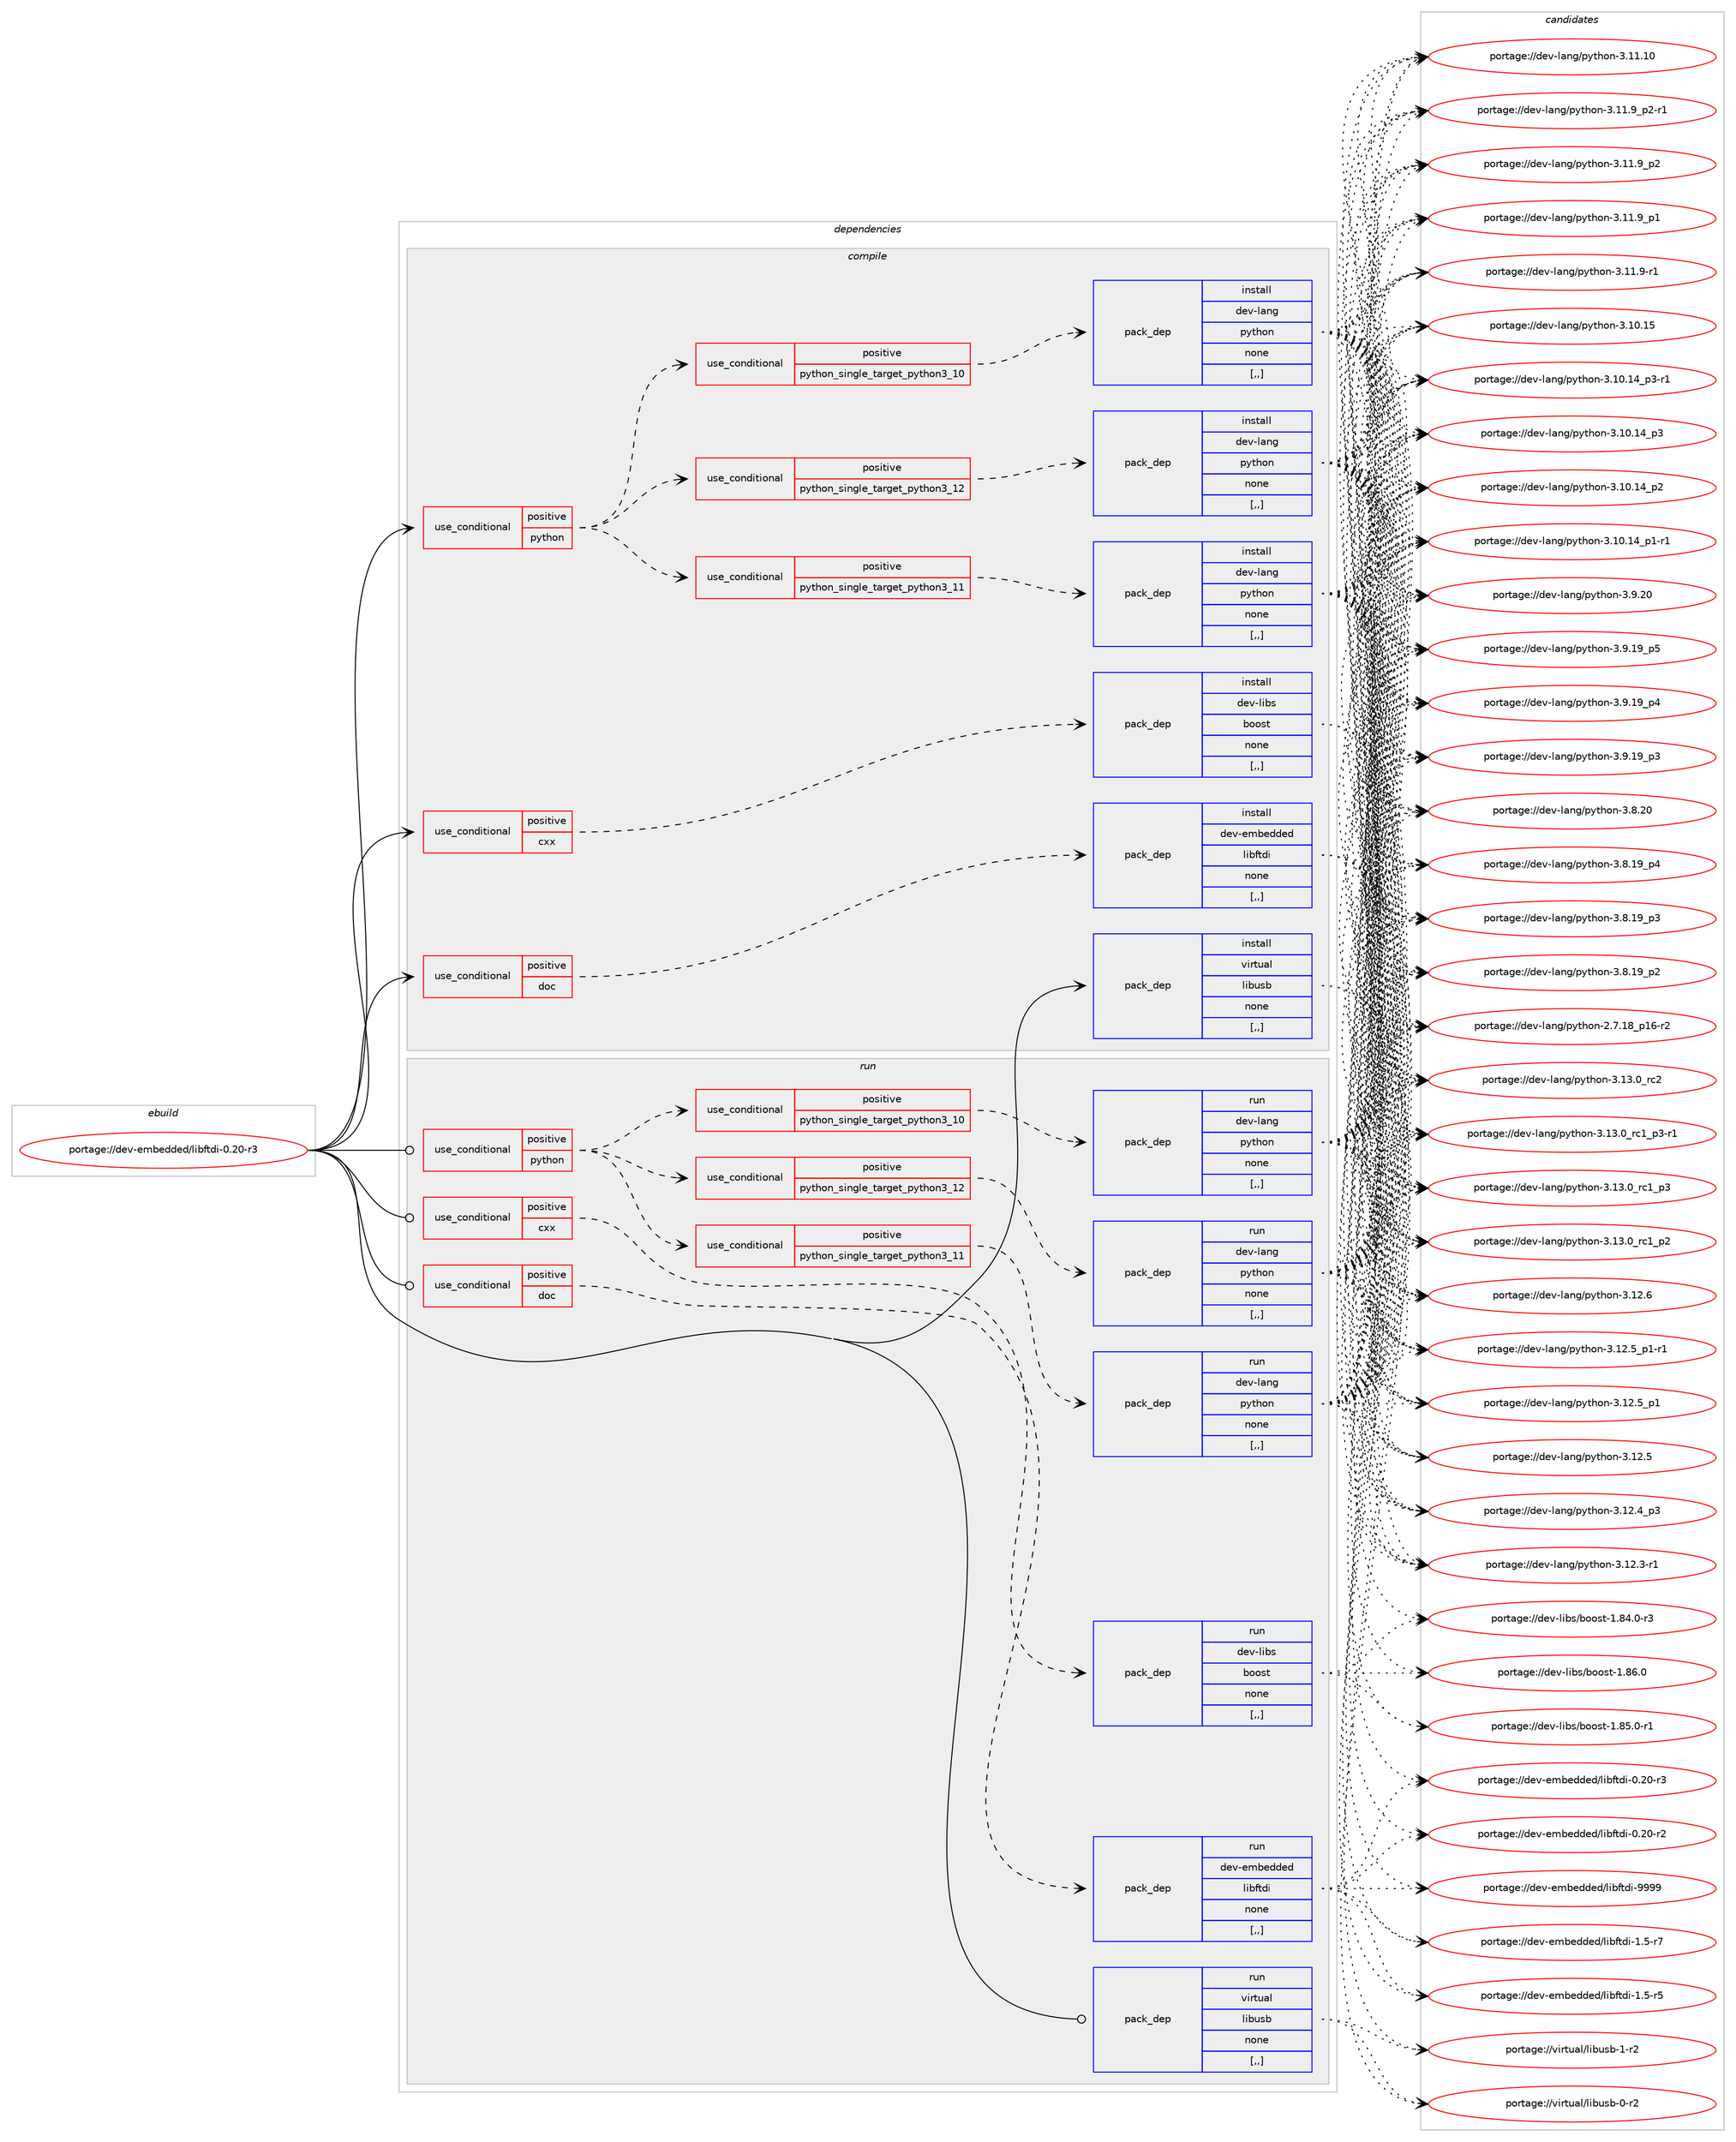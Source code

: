 digraph prolog {

# *************
# Graph options
# *************

newrank=true;
concentrate=true;
compound=true;
graph [rankdir=LR,fontname=Helvetica,fontsize=10,ranksep=1.5];#, ranksep=2.5, nodesep=0.2];
edge  [arrowhead=vee];
node  [fontname=Helvetica,fontsize=10];

# **********
# The ebuild
# **********

subgraph cluster_leftcol {
color=gray;
label=<<i>ebuild</i>>;
id [label="portage://dev-embedded/libftdi-0.20-r3", color=red, width=4, href="../dev-embedded/libftdi-0.20-r3.svg"];
}

# ****************
# The dependencies
# ****************

subgraph cluster_midcol {
color=gray;
label=<<i>dependencies</i>>;
subgraph cluster_compile {
fillcolor="#eeeeee";
style=filled;
label=<<i>compile</i>>;
subgraph cond149640 {
dependency567495 [label=<<TABLE BORDER="0" CELLBORDER="1" CELLSPACING="0" CELLPADDING="4"><TR><TD ROWSPAN="3" CELLPADDING="10">use_conditional</TD></TR><TR><TD>positive</TD></TR><TR><TD>cxx</TD></TR></TABLE>>, shape=none, color=red];
subgraph pack413306 {
dependency567496 [label=<<TABLE BORDER="0" CELLBORDER="1" CELLSPACING="0" CELLPADDING="4" WIDTH="220"><TR><TD ROWSPAN="6" CELLPADDING="30">pack_dep</TD></TR><TR><TD WIDTH="110">install</TD></TR><TR><TD>dev-libs</TD></TR><TR><TD>boost</TD></TR><TR><TD>none</TD></TR><TR><TD>[,,]</TD></TR></TABLE>>, shape=none, color=blue];
}
dependency567495:e -> dependency567496:w [weight=20,style="dashed",arrowhead="vee"];
}
id:e -> dependency567495:w [weight=20,style="solid",arrowhead="vee"];
subgraph cond149641 {
dependency567497 [label=<<TABLE BORDER="0" CELLBORDER="1" CELLSPACING="0" CELLPADDING="4"><TR><TD ROWSPAN="3" CELLPADDING="10">use_conditional</TD></TR><TR><TD>positive</TD></TR><TR><TD>doc</TD></TR></TABLE>>, shape=none, color=red];
subgraph pack413307 {
dependency567498 [label=<<TABLE BORDER="0" CELLBORDER="1" CELLSPACING="0" CELLPADDING="4" WIDTH="220"><TR><TD ROWSPAN="6" CELLPADDING="30">pack_dep</TD></TR><TR><TD WIDTH="110">install</TD></TR><TR><TD>dev-embedded</TD></TR><TR><TD>libftdi</TD></TR><TR><TD>none</TD></TR><TR><TD>[,,]</TD></TR></TABLE>>, shape=none, color=blue];
}
dependency567497:e -> dependency567498:w [weight=20,style="dashed",arrowhead="vee"];
}
id:e -> dependency567497:w [weight=20,style="solid",arrowhead="vee"];
subgraph cond149642 {
dependency567499 [label=<<TABLE BORDER="0" CELLBORDER="1" CELLSPACING="0" CELLPADDING="4"><TR><TD ROWSPAN="3" CELLPADDING="10">use_conditional</TD></TR><TR><TD>positive</TD></TR><TR><TD>python</TD></TR></TABLE>>, shape=none, color=red];
subgraph cond149643 {
dependency567500 [label=<<TABLE BORDER="0" CELLBORDER="1" CELLSPACING="0" CELLPADDING="4"><TR><TD ROWSPAN="3" CELLPADDING="10">use_conditional</TD></TR><TR><TD>positive</TD></TR><TR><TD>python_single_target_python3_10</TD></TR></TABLE>>, shape=none, color=red];
subgraph pack413308 {
dependency567501 [label=<<TABLE BORDER="0" CELLBORDER="1" CELLSPACING="0" CELLPADDING="4" WIDTH="220"><TR><TD ROWSPAN="6" CELLPADDING="30">pack_dep</TD></TR><TR><TD WIDTH="110">install</TD></TR><TR><TD>dev-lang</TD></TR><TR><TD>python</TD></TR><TR><TD>none</TD></TR><TR><TD>[,,]</TD></TR></TABLE>>, shape=none, color=blue];
}
dependency567500:e -> dependency567501:w [weight=20,style="dashed",arrowhead="vee"];
}
dependency567499:e -> dependency567500:w [weight=20,style="dashed",arrowhead="vee"];
subgraph cond149644 {
dependency567502 [label=<<TABLE BORDER="0" CELLBORDER="1" CELLSPACING="0" CELLPADDING="4"><TR><TD ROWSPAN="3" CELLPADDING="10">use_conditional</TD></TR><TR><TD>positive</TD></TR><TR><TD>python_single_target_python3_11</TD></TR></TABLE>>, shape=none, color=red];
subgraph pack413309 {
dependency567503 [label=<<TABLE BORDER="0" CELLBORDER="1" CELLSPACING="0" CELLPADDING="4" WIDTH="220"><TR><TD ROWSPAN="6" CELLPADDING="30">pack_dep</TD></TR><TR><TD WIDTH="110">install</TD></TR><TR><TD>dev-lang</TD></TR><TR><TD>python</TD></TR><TR><TD>none</TD></TR><TR><TD>[,,]</TD></TR></TABLE>>, shape=none, color=blue];
}
dependency567502:e -> dependency567503:w [weight=20,style="dashed",arrowhead="vee"];
}
dependency567499:e -> dependency567502:w [weight=20,style="dashed",arrowhead="vee"];
subgraph cond149645 {
dependency567504 [label=<<TABLE BORDER="0" CELLBORDER="1" CELLSPACING="0" CELLPADDING="4"><TR><TD ROWSPAN="3" CELLPADDING="10">use_conditional</TD></TR><TR><TD>positive</TD></TR><TR><TD>python_single_target_python3_12</TD></TR></TABLE>>, shape=none, color=red];
subgraph pack413310 {
dependency567505 [label=<<TABLE BORDER="0" CELLBORDER="1" CELLSPACING="0" CELLPADDING="4" WIDTH="220"><TR><TD ROWSPAN="6" CELLPADDING="30">pack_dep</TD></TR><TR><TD WIDTH="110">install</TD></TR><TR><TD>dev-lang</TD></TR><TR><TD>python</TD></TR><TR><TD>none</TD></TR><TR><TD>[,,]</TD></TR></TABLE>>, shape=none, color=blue];
}
dependency567504:e -> dependency567505:w [weight=20,style="dashed",arrowhead="vee"];
}
dependency567499:e -> dependency567504:w [weight=20,style="dashed",arrowhead="vee"];
}
id:e -> dependency567499:w [weight=20,style="solid",arrowhead="vee"];
subgraph pack413311 {
dependency567506 [label=<<TABLE BORDER="0" CELLBORDER="1" CELLSPACING="0" CELLPADDING="4" WIDTH="220"><TR><TD ROWSPAN="6" CELLPADDING="30">pack_dep</TD></TR><TR><TD WIDTH="110">install</TD></TR><TR><TD>virtual</TD></TR><TR><TD>libusb</TD></TR><TR><TD>none</TD></TR><TR><TD>[,,]</TD></TR></TABLE>>, shape=none, color=blue];
}
id:e -> dependency567506:w [weight=20,style="solid",arrowhead="vee"];
}
subgraph cluster_compileandrun {
fillcolor="#eeeeee";
style=filled;
label=<<i>compile and run</i>>;
}
subgraph cluster_run {
fillcolor="#eeeeee";
style=filled;
label=<<i>run</i>>;
subgraph cond149646 {
dependency567507 [label=<<TABLE BORDER="0" CELLBORDER="1" CELLSPACING="0" CELLPADDING="4"><TR><TD ROWSPAN="3" CELLPADDING="10">use_conditional</TD></TR><TR><TD>positive</TD></TR><TR><TD>cxx</TD></TR></TABLE>>, shape=none, color=red];
subgraph pack413312 {
dependency567508 [label=<<TABLE BORDER="0" CELLBORDER="1" CELLSPACING="0" CELLPADDING="4" WIDTH="220"><TR><TD ROWSPAN="6" CELLPADDING="30">pack_dep</TD></TR><TR><TD WIDTH="110">run</TD></TR><TR><TD>dev-libs</TD></TR><TR><TD>boost</TD></TR><TR><TD>none</TD></TR><TR><TD>[,,]</TD></TR></TABLE>>, shape=none, color=blue];
}
dependency567507:e -> dependency567508:w [weight=20,style="dashed",arrowhead="vee"];
}
id:e -> dependency567507:w [weight=20,style="solid",arrowhead="odot"];
subgraph cond149647 {
dependency567509 [label=<<TABLE BORDER="0" CELLBORDER="1" CELLSPACING="0" CELLPADDING="4"><TR><TD ROWSPAN="3" CELLPADDING="10">use_conditional</TD></TR><TR><TD>positive</TD></TR><TR><TD>doc</TD></TR></TABLE>>, shape=none, color=red];
subgraph pack413313 {
dependency567510 [label=<<TABLE BORDER="0" CELLBORDER="1" CELLSPACING="0" CELLPADDING="4" WIDTH="220"><TR><TD ROWSPAN="6" CELLPADDING="30">pack_dep</TD></TR><TR><TD WIDTH="110">run</TD></TR><TR><TD>dev-embedded</TD></TR><TR><TD>libftdi</TD></TR><TR><TD>none</TD></TR><TR><TD>[,,]</TD></TR></TABLE>>, shape=none, color=blue];
}
dependency567509:e -> dependency567510:w [weight=20,style="dashed",arrowhead="vee"];
}
id:e -> dependency567509:w [weight=20,style="solid",arrowhead="odot"];
subgraph cond149648 {
dependency567511 [label=<<TABLE BORDER="0" CELLBORDER="1" CELLSPACING="0" CELLPADDING="4"><TR><TD ROWSPAN="3" CELLPADDING="10">use_conditional</TD></TR><TR><TD>positive</TD></TR><TR><TD>python</TD></TR></TABLE>>, shape=none, color=red];
subgraph cond149649 {
dependency567512 [label=<<TABLE BORDER="0" CELLBORDER="1" CELLSPACING="0" CELLPADDING="4"><TR><TD ROWSPAN="3" CELLPADDING="10">use_conditional</TD></TR><TR><TD>positive</TD></TR><TR><TD>python_single_target_python3_10</TD></TR></TABLE>>, shape=none, color=red];
subgraph pack413314 {
dependency567513 [label=<<TABLE BORDER="0" CELLBORDER="1" CELLSPACING="0" CELLPADDING="4" WIDTH="220"><TR><TD ROWSPAN="6" CELLPADDING="30">pack_dep</TD></TR><TR><TD WIDTH="110">run</TD></TR><TR><TD>dev-lang</TD></TR><TR><TD>python</TD></TR><TR><TD>none</TD></TR><TR><TD>[,,]</TD></TR></TABLE>>, shape=none, color=blue];
}
dependency567512:e -> dependency567513:w [weight=20,style="dashed",arrowhead="vee"];
}
dependency567511:e -> dependency567512:w [weight=20,style="dashed",arrowhead="vee"];
subgraph cond149650 {
dependency567514 [label=<<TABLE BORDER="0" CELLBORDER="1" CELLSPACING="0" CELLPADDING="4"><TR><TD ROWSPAN="3" CELLPADDING="10">use_conditional</TD></TR><TR><TD>positive</TD></TR><TR><TD>python_single_target_python3_11</TD></TR></TABLE>>, shape=none, color=red];
subgraph pack413315 {
dependency567515 [label=<<TABLE BORDER="0" CELLBORDER="1" CELLSPACING="0" CELLPADDING="4" WIDTH="220"><TR><TD ROWSPAN="6" CELLPADDING="30">pack_dep</TD></TR><TR><TD WIDTH="110">run</TD></TR><TR><TD>dev-lang</TD></TR><TR><TD>python</TD></TR><TR><TD>none</TD></TR><TR><TD>[,,]</TD></TR></TABLE>>, shape=none, color=blue];
}
dependency567514:e -> dependency567515:w [weight=20,style="dashed",arrowhead="vee"];
}
dependency567511:e -> dependency567514:w [weight=20,style="dashed",arrowhead="vee"];
subgraph cond149651 {
dependency567516 [label=<<TABLE BORDER="0" CELLBORDER="1" CELLSPACING="0" CELLPADDING="4"><TR><TD ROWSPAN="3" CELLPADDING="10">use_conditional</TD></TR><TR><TD>positive</TD></TR><TR><TD>python_single_target_python3_12</TD></TR></TABLE>>, shape=none, color=red];
subgraph pack413316 {
dependency567517 [label=<<TABLE BORDER="0" CELLBORDER="1" CELLSPACING="0" CELLPADDING="4" WIDTH="220"><TR><TD ROWSPAN="6" CELLPADDING="30">pack_dep</TD></TR><TR><TD WIDTH="110">run</TD></TR><TR><TD>dev-lang</TD></TR><TR><TD>python</TD></TR><TR><TD>none</TD></TR><TR><TD>[,,]</TD></TR></TABLE>>, shape=none, color=blue];
}
dependency567516:e -> dependency567517:w [weight=20,style="dashed",arrowhead="vee"];
}
dependency567511:e -> dependency567516:w [weight=20,style="dashed",arrowhead="vee"];
}
id:e -> dependency567511:w [weight=20,style="solid",arrowhead="odot"];
subgraph pack413317 {
dependency567518 [label=<<TABLE BORDER="0" CELLBORDER="1" CELLSPACING="0" CELLPADDING="4" WIDTH="220"><TR><TD ROWSPAN="6" CELLPADDING="30">pack_dep</TD></TR><TR><TD WIDTH="110">run</TD></TR><TR><TD>virtual</TD></TR><TR><TD>libusb</TD></TR><TR><TD>none</TD></TR><TR><TD>[,,]</TD></TR></TABLE>>, shape=none, color=blue];
}
id:e -> dependency567518:w [weight=20,style="solid",arrowhead="odot"];
}
}

# **************
# The candidates
# **************

subgraph cluster_choices {
rank=same;
color=gray;
label=<<i>candidates</i>>;

subgraph choice413306 {
color=black;
nodesep=1;
choice1001011184510810598115479811111111511645494656544648 [label="portage://dev-libs/boost-1.86.0", color=red, width=4,href="../dev-libs/boost-1.86.0.svg"];
choice10010111845108105981154798111111115116454946565346484511449 [label="portage://dev-libs/boost-1.85.0-r1", color=red, width=4,href="../dev-libs/boost-1.85.0-r1.svg"];
choice10010111845108105981154798111111115116454946565246484511451 [label="portage://dev-libs/boost-1.84.0-r3", color=red, width=4,href="../dev-libs/boost-1.84.0-r3.svg"];
dependency567496:e -> choice1001011184510810598115479811111111511645494656544648:w [style=dotted,weight="100"];
dependency567496:e -> choice10010111845108105981154798111111115116454946565346484511449:w [style=dotted,weight="100"];
dependency567496:e -> choice10010111845108105981154798111111115116454946565246484511451:w [style=dotted,weight="100"];
}
subgraph choice413307 {
color=black;
nodesep=1;
choice100101118451011099810110010010110047108105981021161001054557575757 [label="portage://dev-embedded/libftdi-9999", color=red, width=4,href="../dev-embedded/libftdi-9999.svg"];
choice10010111845101109981011001001011004710810598102116100105454946534511455 [label="portage://dev-embedded/libftdi-1.5-r7", color=red, width=4,href="../dev-embedded/libftdi-1.5-r7.svg"];
choice10010111845101109981011001001011004710810598102116100105454946534511453 [label="portage://dev-embedded/libftdi-1.5-r5", color=red, width=4,href="../dev-embedded/libftdi-1.5-r5.svg"];
choice1001011184510110998101100100101100471081059810211610010545484650484511451 [label="portage://dev-embedded/libftdi-0.20-r3", color=red, width=4,href="../dev-embedded/libftdi-0.20-r3.svg"];
choice1001011184510110998101100100101100471081059810211610010545484650484511450 [label="portage://dev-embedded/libftdi-0.20-r2", color=red, width=4,href="../dev-embedded/libftdi-0.20-r2.svg"];
dependency567498:e -> choice100101118451011099810110010010110047108105981021161001054557575757:w [style=dotted,weight="100"];
dependency567498:e -> choice10010111845101109981011001001011004710810598102116100105454946534511455:w [style=dotted,weight="100"];
dependency567498:e -> choice10010111845101109981011001001011004710810598102116100105454946534511453:w [style=dotted,weight="100"];
dependency567498:e -> choice1001011184510110998101100100101100471081059810211610010545484650484511451:w [style=dotted,weight="100"];
dependency567498:e -> choice1001011184510110998101100100101100471081059810211610010545484650484511450:w [style=dotted,weight="100"];
}
subgraph choice413308 {
color=black;
nodesep=1;
choice10010111845108971101034711212111610411111045514649514648951149950 [label="portage://dev-lang/python-3.13.0_rc2", color=red, width=4,href="../dev-lang/python-3.13.0_rc2.svg"];
choice1001011184510897110103471121211161041111104551464951464895114994995112514511449 [label="portage://dev-lang/python-3.13.0_rc1_p3-r1", color=red, width=4,href="../dev-lang/python-3.13.0_rc1_p3-r1.svg"];
choice100101118451089711010347112121116104111110455146495146489511499499511251 [label="portage://dev-lang/python-3.13.0_rc1_p3", color=red, width=4,href="../dev-lang/python-3.13.0_rc1_p3.svg"];
choice100101118451089711010347112121116104111110455146495146489511499499511250 [label="portage://dev-lang/python-3.13.0_rc1_p2", color=red, width=4,href="../dev-lang/python-3.13.0_rc1_p2.svg"];
choice10010111845108971101034711212111610411111045514649504654 [label="portage://dev-lang/python-3.12.6", color=red, width=4,href="../dev-lang/python-3.12.6.svg"];
choice1001011184510897110103471121211161041111104551464950465395112494511449 [label="portage://dev-lang/python-3.12.5_p1-r1", color=red, width=4,href="../dev-lang/python-3.12.5_p1-r1.svg"];
choice100101118451089711010347112121116104111110455146495046539511249 [label="portage://dev-lang/python-3.12.5_p1", color=red, width=4,href="../dev-lang/python-3.12.5_p1.svg"];
choice10010111845108971101034711212111610411111045514649504653 [label="portage://dev-lang/python-3.12.5", color=red, width=4,href="../dev-lang/python-3.12.5.svg"];
choice100101118451089711010347112121116104111110455146495046529511251 [label="portage://dev-lang/python-3.12.4_p3", color=red, width=4,href="../dev-lang/python-3.12.4_p3.svg"];
choice100101118451089711010347112121116104111110455146495046514511449 [label="portage://dev-lang/python-3.12.3-r1", color=red, width=4,href="../dev-lang/python-3.12.3-r1.svg"];
choice1001011184510897110103471121211161041111104551464949464948 [label="portage://dev-lang/python-3.11.10", color=red, width=4,href="../dev-lang/python-3.11.10.svg"];
choice1001011184510897110103471121211161041111104551464949465795112504511449 [label="portage://dev-lang/python-3.11.9_p2-r1", color=red, width=4,href="../dev-lang/python-3.11.9_p2-r1.svg"];
choice100101118451089711010347112121116104111110455146494946579511250 [label="portage://dev-lang/python-3.11.9_p2", color=red, width=4,href="../dev-lang/python-3.11.9_p2.svg"];
choice100101118451089711010347112121116104111110455146494946579511249 [label="portage://dev-lang/python-3.11.9_p1", color=red, width=4,href="../dev-lang/python-3.11.9_p1.svg"];
choice100101118451089711010347112121116104111110455146494946574511449 [label="portage://dev-lang/python-3.11.9-r1", color=red, width=4,href="../dev-lang/python-3.11.9-r1.svg"];
choice1001011184510897110103471121211161041111104551464948464953 [label="portage://dev-lang/python-3.10.15", color=red, width=4,href="../dev-lang/python-3.10.15.svg"];
choice100101118451089711010347112121116104111110455146494846495295112514511449 [label="portage://dev-lang/python-3.10.14_p3-r1", color=red, width=4,href="../dev-lang/python-3.10.14_p3-r1.svg"];
choice10010111845108971101034711212111610411111045514649484649529511251 [label="portage://dev-lang/python-3.10.14_p3", color=red, width=4,href="../dev-lang/python-3.10.14_p3.svg"];
choice10010111845108971101034711212111610411111045514649484649529511250 [label="portage://dev-lang/python-3.10.14_p2", color=red, width=4,href="../dev-lang/python-3.10.14_p2.svg"];
choice100101118451089711010347112121116104111110455146494846495295112494511449 [label="portage://dev-lang/python-3.10.14_p1-r1", color=red, width=4,href="../dev-lang/python-3.10.14_p1-r1.svg"];
choice10010111845108971101034711212111610411111045514657465048 [label="portage://dev-lang/python-3.9.20", color=red, width=4,href="../dev-lang/python-3.9.20.svg"];
choice100101118451089711010347112121116104111110455146574649579511253 [label="portage://dev-lang/python-3.9.19_p5", color=red, width=4,href="../dev-lang/python-3.9.19_p5.svg"];
choice100101118451089711010347112121116104111110455146574649579511252 [label="portage://dev-lang/python-3.9.19_p4", color=red, width=4,href="../dev-lang/python-3.9.19_p4.svg"];
choice100101118451089711010347112121116104111110455146574649579511251 [label="portage://dev-lang/python-3.9.19_p3", color=red, width=4,href="../dev-lang/python-3.9.19_p3.svg"];
choice10010111845108971101034711212111610411111045514656465048 [label="portage://dev-lang/python-3.8.20", color=red, width=4,href="../dev-lang/python-3.8.20.svg"];
choice100101118451089711010347112121116104111110455146564649579511252 [label="portage://dev-lang/python-3.8.19_p4", color=red, width=4,href="../dev-lang/python-3.8.19_p4.svg"];
choice100101118451089711010347112121116104111110455146564649579511251 [label="portage://dev-lang/python-3.8.19_p3", color=red, width=4,href="../dev-lang/python-3.8.19_p3.svg"];
choice100101118451089711010347112121116104111110455146564649579511250 [label="portage://dev-lang/python-3.8.19_p2", color=red, width=4,href="../dev-lang/python-3.8.19_p2.svg"];
choice100101118451089711010347112121116104111110455046554649569511249544511450 [label="portage://dev-lang/python-2.7.18_p16-r2", color=red, width=4,href="../dev-lang/python-2.7.18_p16-r2.svg"];
dependency567501:e -> choice10010111845108971101034711212111610411111045514649514648951149950:w [style=dotted,weight="100"];
dependency567501:e -> choice1001011184510897110103471121211161041111104551464951464895114994995112514511449:w [style=dotted,weight="100"];
dependency567501:e -> choice100101118451089711010347112121116104111110455146495146489511499499511251:w [style=dotted,weight="100"];
dependency567501:e -> choice100101118451089711010347112121116104111110455146495146489511499499511250:w [style=dotted,weight="100"];
dependency567501:e -> choice10010111845108971101034711212111610411111045514649504654:w [style=dotted,weight="100"];
dependency567501:e -> choice1001011184510897110103471121211161041111104551464950465395112494511449:w [style=dotted,weight="100"];
dependency567501:e -> choice100101118451089711010347112121116104111110455146495046539511249:w [style=dotted,weight="100"];
dependency567501:e -> choice10010111845108971101034711212111610411111045514649504653:w [style=dotted,weight="100"];
dependency567501:e -> choice100101118451089711010347112121116104111110455146495046529511251:w [style=dotted,weight="100"];
dependency567501:e -> choice100101118451089711010347112121116104111110455146495046514511449:w [style=dotted,weight="100"];
dependency567501:e -> choice1001011184510897110103471121211161041111104551464949464948:w [style=dotted,weight="100"];
dependency567501:e -> choice1001011184510897110103471121211161041111104551464949465795112504511449:w [style=dotted,weight="100"];
dependency567501:e -> choice100101118451089711010347112121116104111110455146494946579511250:w [style=dotted,weight="100"];
dependency567501:e -> choice100101118451089711010347112121116104111110455146494946579511249:w [style=dotted,weight="100"];
dependency567501:e -> choice100101118451089711010347112121116104111110455146494946574511449:w [style=dotted,weight="100"];
dependency567501:e -> choice1001011184510897110103471121211161041111104551464948464953:w [style=dotted,weight="100"];
dependency567501:e -> choice100101118451089711010347112121116104111110455146494846495295112514511449:w [style=dotted,weight="100"];
dependency567501:e -> choice10010111845108971101034711212111610411111045514649484649529511251:w [style=dotted,weight="100"];
dependency567501:e -> choice10010111845108971101034711212111610411111045514649484649529511250:w [style=dotted,weight="100"];
dependency567501:e -> choice100101118451089711010347112121116104111110455146494846495295112494511449:w [style=dotted,weight="100"];
dependency567501:e -> choice10010111845108971101034711212111610411111045514657465048:w [style=dotted,weight="100"];
dependency567501:e -> choice100101118451089711010347112121116104111110455146574649579511253:w [style=dotted,weight="100"];
dependency567501:e -> choice100101118451089711010347112121116104111110455146574649579511252:w [style=dotted,weight="100"];
dependency567501:e -> choice100101118451089711010347112121116104111110455146574649579511251:w [style=dotted,weight="100"];
dependency567501:e -> choice10010111845108971101034711212111610411111045514656465048:w [style=dotted,weight="100"];
dependency567501:e -> choice100101118451089711010347112121116104111110455146564649579511252:w [style=dotted,weight="100"];
dependency567501:e -> choice100101118451089711010347112121116104111110455146564649579511251:w [style=dotted,weight="100"];
dependency567501:e -> choice100101118451089711010347112121116104111110455146564649579511250:w [style=dotted,weight="100"];
dependency567501:e -> choice100101118451089711010347112121116104111110455046554649569511249544511450:w [style=dotted,weight="100"];
}
subgraph choice413309 {
color=black;
nodesep=1;
choice10010111845108971101034711212111610411111045514649514648951149950 [label="portage://dev-lang/python-3.13.0_rc2", color=red, width=4,href="../dev-lang/python-3.13.0_rc2.svg"];
choice1001011184510897110103471121211161041111104551464951464895114994995112514511449 [label="portage://dev-lang/python-3.13.0_rc1_p3-r1", color=red, width=4,href="../dev-lang/python-3.13.0_rc1_p3-r1.svg"];
choice100101118451089711010347112121116104111110455146495146489511499499511251 [label="portage://dev-lang/python-3.13.0_rc1_p3", color=red, width=4,href="../dev-lang/python-3.13.0_rc1_p3.svg"];
choice100101118451089711010347112121116104111110455146495146489511499499511250 [label="portage://dev-lang/python-3.13.0_rc1_p2", color=red, width=4,href="../dev-lang/python-3.13.0_rc1_p2.svg"];
choice10010111845108971101034711212111610411111045514649504654 [label="portage://dev-lang/python-3.12.6", color=red, width=4,href="../dev-lang/python-3.12.6.svg"];
choice1001011184510897110103471121211161041111104551464950465395112494511449 [label="portage://dev-lang/python-3.12.5_p1-r1", color=red, width=4,href="../dev-lang/python-3.12.5_p1-r1.svg"];
choice100101118451089711010347112121116104111110455146495046539511249 [label="portage://dev-lang/python-3.12.5_p1", color=red, width=4,href="../dev-lang/python-3.12.5_p1.svg"];
choice10010111845108971101034711212111610411111045514649504653 [label="portage://dev-lang/python-3.12.5", color=red, width=4,href="../dev-lang/python-3.12.5.svg"];
choice100101118451089711010347112121116104111110455146495046529511251 [label="portage://dev-lang/python-3.12.4_p3", color=red, width=4,href="../dev-lang/python-3.12.4_p3.svg"];
choice100101118451089711010347112121116104111110455146495046514511449 [label="portage://dev-lang/python-3.12.3-r1", color=red, width=4,href="../dev-lang/python-3.12.3-r1.svg"];
choice1001011184510897110103471121211161041111104551464949464948 [label="portage://dev-lang/python-3.11.10", color=red, width=4,href="../dev-lang/python-3.11.10.svg"];
choice1001011184510897110103471121211161041111104551464949465795112504511449 [label="portage://dev-lang/python-3.11.9_p2-r1", color=red, width=4,href="../dev-lang/python-3.11.9_p2-r1.svg"];
choice100101118451089711010347112121116104111110455146494946579511250 [label="portage://dev-lang/python-3.11.9_p2", color=red, width=4,href="../dev-lang/python-3.11.9_p2.svg"];
choice100101118451089711010347112121116104111110455146494946579511249 [label="portage://dev-lang/python-3.11.9_p1", color=red, width=4,href="../dev-lang/python-3.11.9_p1.svg"];
choice100101118451089711010347112121116104111110455146494946574511449 [label="portage://dev-lang/python-3.11.9-r1", color=red, width=4,href="../dev-lang/python-3.11.9-r1.svg"];
choice1001011184510897110103471121211161041111104551464948464953 [label="portage://dev-lang/python-3.10.15", color=red, width=4,href="../dev-lang/python-3.10.15.svg"];
choice100101118451089711010347112121116104111110455146494846495295112514511449 [label="portage://dev-lang/python-3.10.14_p3-r1", color=red, width=4,href="../dev-lang/python-3.10.14_p3-r1.svg"];
choice10010111845108971101034711212111610411111045514649484649529511251 [label="portage://dev-lang/python-3.10.14_p3", color=red, width=4,href="../dev-lang/python-3.10.14_p3.svg"];
choice10010111845108971101034711212111610411111045514649484649529511250 [label="portage://dev-lang/python-3.10.14_p2", color=red, width=4,href="../dev-lang/python-3.10.14_p2.svg"];
choice100101118451089711010347112121116104111110455146494846495295112494511449 [label="portage://dev-lang/python-3.10.14_p1-r1", color=red, width=4,href="../dev-lang/python-3.10.14_p1-r1.svg"];
choice10010111845108971101034711212111610411111045514657465048 [label="portage://dev-lang/python-3.9.20", color=red, width=4,href="../dev-lang/python-3.9.20.svg"];
choice100101118451089711010347112121116104111110455146574649579511253 [label="portage://dev-lang/python-3.9.19_p5", color=red, width=4,href="../dev-lang/python-3.9.19_p5.svg"];
choice100101118451089711010347112121116104111110455146574649579511252 [label="portage://dev-lang/python-3.9.19_p4", color=red, width=4,href="../dev-lang/python-3.9.19_p4.svg"];
choice100101118451089711010347112121116104111110455146574649579511251 [label="portage://dev-lang/python-3.9.19_p3", color=red, width=4,href="../dev-lang/python-3.9.19_p3.svg"];
choice10010111845108971101034711212111610411111045514656465048 [label="portage://dev-lang/python-3.8.20", color=red, width=4,href="../dev-lang/python-3.8.20.svg"];
choice100101118451089711010347112121116104111110455146564649579511252 [label="portage://dev-lang/python-3.8.19_p4", color=red, width=4,href="../dev-lang/python-3.8.19_p4.svg"];
choice100101118451089711010347112121116104111110455146564649579511251 [label="portage://dev-lang/python-3.8.19_p3", color=red, width=4,href="../dev-lang/python-3.8.19_p3.svg"];
choice100101118451089711010347112121116104111110455146564649579511250 [label="portage://dev-lang/python-3.8.19_p2", color=red, width=4,href="../dev-lang/python-3.8.19_p2.svg"];
choice100101118451089711010347112121116104111110455046554649569511249544511450 [label="portage://dev-lang/python-2.7.18_p16-r2", color=red, width=4,href="../dev-lang/python-2.7.18_p16-r2.svg"];
dependency567503:e -> choice10010111845108971101034711212111610411111045514649514648951149950:w [style=dotted,weight="100"];
dependency567503:e -> choice1001011184510897110103471121211161041111104551464951464895114994995112514511449:w [style=dotted,weight="100"];
dependency567503:e -> choice100101118451089711010347112121116104111110455146495146489511499499511251:w [style=dotted,weight="100"];
dependency567503:e -> choice100101118451089711010347112121116104111110455146495146489511499499511250:w [style=dotted,weight="100"];
dependency567503:e -> choice10010111845108971101034711212111610411111045514649504654:w [style=dotted,weight="100"];
dependency567503:e -> choice1001011184510897110103471121211161041111104551464950465395112494511449:w [style=dotted,weight="100"];
dependency567503:e -> choice100101118451089711010347112121116104111110455146495046539511249:w [style=dotted,weight="100"];
dependency567503:e -> choice10010111845108971101034711212111610411111045514649504653:w [style=dotted,weight="100"];
dependency567503:e -> choice100101118451089711010347112121116104111110455146495046529511251:w [style=dotted,weight="100"];
dependency567503:e -> choice100101118451089711010347112121116104111110455146495046514511449:w [style=dotted,weight="100"];
dependency567503:e -> choice1001011184510897110103471121211161041111104551464949464948:w [style=dotted,weight="100"];
dependency567503:e -> choice1001011184510897110103471121211161041111104551464949465795112504511449:w [style=dotted,weight="100"];
dependency567503:e -> choice100101118451089711010347112121116104111110455146494946579511250:w [style=dotted,weight="100"];
dependency567503:e -> choice100101118451089711010347112121116104111110455146494946579511249:w [style=dotted,weight="100"];
dependency567503:e -> choice100101118451089711010347112121116104111110455146494946574511449:w [style=dotted,weight="100"];
dependency567503:e -> choice1001011184510897110103471121211161041111104551464948464953:w [style=dotted,weight="100"];
dependency567503:e -> choice100101118451089711010347112121116104111110455146494846495295112514511449:w [style=dotted,weight="100"];
dependency567503:e -> choice10010111845108971101034711212111610411111045514649484649529511251:w [style=dotted,weight="100"];
dependency567503:e -> choice10010111845108971101034711212111610411111045514649484649529511250:w [style=dotted,weight="100"];
dependency567503:e -> choice100101118451089711010347112121116104111110455146494846495295112494511449:w [style=dotted,weight="100"];
dependency567503:e -> choice10010111845108971101034711212111610411111045514657465048:w [style=dotted,weight="100"];
dependency567503:e -> choice100101118451089711010347112121116104111110455146574649579511253:w [style=dotted,weight="100"];
dependency567503:e -> choice100101118451089711010347112121116104111110455146574649579511252:w [style=dotted,weight="100"];
dependency567503:e -> choice100101118451089711010347112121116104111110455146574649579511251:w [style=dotted,weight="100"];
dependency567503:e -> choice10010111845108971101034711212111610411111045514656465048:w [style=dotted,weight="100"];
dependency567503:e -> choice100101118451089711010347112121116104111110455146564649579511252:w [style=dotted,weight="100"];
dependency567503:e -> choice100101118451089711010347112121116104111110455146564649579511251:w [style=dotted,weight="100"];
dependency567503:e -> choice100101118451089711010347112121116104111110455146564649579511250:w [style=dotted,weight="100"];
dependency567503:e -> choice100101118451089711010347112121116104111110455046554649569511249544511450:w [style=dotted,weight="100"];
}
subgraph choice413310 {
color=black;
nodesep=1;
choice10010111845108971101034711212111610411111045514649514648951149950 [label="portage://dev-lang/python-3.13.0_rc2", color=red, width=4,href="../dev-lang/python-3.13.0_rc2.svg"];
choice1001011184510897110103471121211161041111104551464951464895114994995112514511449 [label="portage://dev-lang/python-3.13.0_rc1_p3-r1", color=red, width=4,href="../dev-lang/python-3.13.0_rc1_p3-r1.svg"];
choice100101118451089711010347112121116104111110455146495146489511499499511251 [label="portage://dev-lang/python-3.13.0_rc1_p3", color=red, width=4,href="../dev-lang/python-3.13.0_rc1_p3.svg"];
choice100101118451089711010347112121116104111110455146495146489511499499511250 [label="portage://dev-lang/python-3.13.0_rc1_p2", color=red, width=4,href="../dev-lang/python-3.13.0_rc1_p2.svg"];
choice10010111845108971101034711212111610411111045514649504654 [label="portage://dev-lang/python-3.12.6", color=red, width=4,href="../dev-lang/python-3.12.6.svg"];
choice1001011184510897110103471121211161041111104551464950465395112494511449 [label="portage://dev-lang/python-3.12.5_p1-r1", color=red, width=4,href="../dev-lang/python-3.12.5_p1-r1.svg"];
choice100101118451089711010347112121116104111110455146495046539511249 [label="portage://dev-lang/python-3.12.5_p1", color=red, width=4,href="../dev-lang/python-3.12.5_p1.svg"];
choice10010111845108971101034711212111610411111045514649504653 [label="portage://dev-lang/python-3.12.5", color=red, width=4,href="../dev-lang/python-3.12.5.svg"];
choice100101118451089711010347112121116104111110455146495046529511251 [label="portage://dev-lang/python-3.12.4_p3", color=red, width=4,href="../dev-lang/python-3.12.4_p3.svg"];
choice100101118451089711010347112121116104111110455146495046514511449 [label="portage://dev-lang/python-3.12.3-r1", color=red, width=4,href="../dev-lang/python-3.12.3-r1.svg"];
choice1001011184510897110103471121211161041111104551464949464948 [label="portage://dev-lang/python-3.11.10", color=red, width=4,href="../dev-lang/python-3.11.10.svg"];
choice1001011184510897110103471121211161041111104551464949465795112504511449 [label="portage://dev-lang/python-3.11.9_p2-r1", color=red, width=4,href="../dev-lang/python-3.11.9_p2-r1.svg"];
choice100101118451089711010347112121116104111110455146494946579511250 [label="portage://dev-lang/python-3.11.9_p2", color=red, width=4,href="../dev-lang/python-3.11.9_p2.svg"];
choice100101118451089711010347112121116104111110455146494946579511249 [label="portage://dev-lang/python-3.11.9_p1", color=red, width=4,href="../dev-lang/python-3.11.9_p1.svg"];
choice100101118451089711010347112121116104111110455146494946574511449 [label="portage://dev-lang/python-3.11.9-r1", color=red, width=4,href="../dev-lang/python-3.11.9-r1.svg"];
choice1001011184510897110103471121211161041111104551464948464953 [label="portage://dev-lang/python-3.10.15", color=red, width=4,href="../dev-lang/python-3.10.15.svg"];
choice100101118451089711010347112121116104111110455146494846495295112514511449 [label="portage://dev-lang/python-3.10.14_p3-r1", color=red, width=4,href="../dev-lang/python-3.10.14_p3-r1.svg"];
choice10010111845108971101034711212111610411111045514649484649529511251 [label="portage://dev-lang/python-3.10.14_p3", color=red, width=4,href="../dev-lang/python-3.10.14_p3.svg"];
choice10010111845108971101034711212111610411111045514649484649529511250 [label="portage://dev-lang/python-3.10.14_p2", color=red, width=4,href="../dev-lang/python-3.10.14_p2.svg"];
choice100101118451089711010347112121116104111110455146494846495295112494511449 [label="portage://dev-lang/python-3.10.14_p1-r1", color=red, width=4,href="../dev-lang/python-3.10.14_p1-r1.svg"];
choice10010111845108971101034711212111610411111045514657465048 [label="portage://dev-lang/python-3.9.20", color=red, width=4,href="../dev-lang/python-3.9.20.svg"];
choice100101118451089711010347112121116104111110455146574649579511253 [label="portage://dev-lang/python-3.9.19_p5", color=red, width=4,href="../dev-lang/python-3.9.19_p5.svg"];
choice100101118451089711010347112121116104111110455146574649579511252 [label="portage://dev-lang/python-3.9.19_p4", color=red, width=4,href="../dev-lang/python-3.9.19_p4.svg"];
choice100101118451089711010347112121116104111110455146574649579511251 [label="portage://dev-lang/python-3.9.19_p3", color=red, width=4,href="../dev-lang/python-3.9.19_p3.svg"];
choice10010111845108971101034711212111610411111045514656465048 [label="portage://dev-lang/python-3.8.20", color=red, width=4,href="../dev-lang/python-3.8.20.svg"];
choice100101118451089711010347112121116104111110455146564649579511252 [label="portage://dev-lang/python-3.8.19_p4", color=red, width=4,href="../dev-lang/python-3.8.19_p4.svg"];
choice100101118451089711010347112121116104111110455146564649579511251 [label="portage://dev-lang/python-3.8.19_p3", color=red, width=4,href="../dev-lang/python-3.8.19_p3.svg"];
choice100101118451089711010347112121116104111110455146564649579511250 [label="portage://dev-lang/python-3.8.19_p2", color=red, width=4,href="../dev-lang/python-3.8.19_p2.svg"];
choice100101118451089711010347112121116104111110455046554649569511249544511450 [label="portage://dev-lang/python-2.7.18_p16-r2", color=red, width=4,href="../dev-lang/python-2.7.18_p16-r2.svg"];
dependency567505:e -> choice10010111845108971101034711212111610411111045514649514648951149950:w [style=dotted,weight="100"];
dependency567505:e -> choice1001011184510897110103471121211161041111104551464951464895114994995112514511449:w [style=dotted,weight="100"];
dependency567505:e -> choice100101118451089711010347112121116104111110455146495146489511499499511251:w [style=dotted,weight="100"];
dependency567505:e -> choice100101118451089711010347112121116104111110455146495146489511499499511250:w [style=dotted,weight="100"];
dependency567505:e -> choice10010111845108971101034711212111610411111045514649504654:w [style=dotted,weight="100"];
dependency567505:e -> choice1001011184510897110103471121211161041111104551464950465395112494511449:w [style=dotted,weight="100"];
dependency567505:e -> choice100101118451089711010347112121116104111110455146495046539511249:w [style=dotted,weight="100"];
dependency567505:e -> choice10010111845108971101034711212111610411111045514649504653:w [style=dotted,weight="100"];
dependency567505:e -> choice100101118451089711010347112121116104111110455146495046529511251:w [style=dotted,weight="100"];
dependency567505:e -> choice100101118451089711010347112121116104111110455146495046514511449:w [style=dotted,weight="100"];
dependency567505:e -> choice1001011184510897110103471121211161041111104551464949464948:w [style=dotted,weight="100"];
dependency567505:e -> choice1001011184510897110103471121211161041111104551464949465795112504511449:w [style=dotted,weight="100"];
dependency567505:e -> choice100101118451089711010347112121116104111110455146494946579511250:w [style=dotted,weight="100"];
dependency567505:e -> choice100101118451089711010347112121116104111110455146494946579511249:w [style=dotted,weight="100"];
dependency567505:e -> choice100101118451089711010347112121116104111110455146494946574511449:w [style=dotted,weight="100"];
dependency567505:e -> choice1001011184510897110103471121211161041111104551464948464953:w [style=dotted,weight="100"];
dependency567505:e -> choice100101118451089711010347112121116104111110455146494846495295112514511449:w [style=dotted,weight="100"];
dependency567505:e -> choice10010111845108971101034711212111610411111045514649484649529511251:w [style=dotted,weight="100"];
dependency567505:e -> choice10010111845108971101034711212111610411111045514649484649529511250:w [style=dotted,weight="100"];
dependency567505:e -> choice100101118451089711010347112121116104111110455146494846495295112494511449:w [style=dotted,weight="100"];
dependency567505:e -> choice10010111845108971101034711212111610411111045514657465048:w [style=dotted,weight="100"];
dependency567505:e -> choice100101118451089711010347112121116104111110455146574649579511253:w [style=dotted,weight="100"];
dependency567505:e -> choice100101118451089711010347112121116104111110455146574649579511252:w [style=dotted,weight="100"];
dependency567505:e -> choice100101118451089711010347112121116104111110455146574649579511251:w [style=dotted,weight="100"];
dependency567505:e -> choice10010111845108971101034711212111610411111045514656465048:w [style=dotted,weight="100"];
dependency567505:e -> choice100101118451089711010347112121116104111110455146564649579511252:w [style=dotted,weight="100"];
dependency567505:e -> choice100101118451089711010347112121116104111110455146564649579511251:w [style=dotted,weight="100"];
dependency567505:e -> choice100101118451089711010347112121116104111110455146564649579511250:w [style=dotted,weight="100"];
dependency567505:e -> choice100101118451089711010347112121116104111110455046554649569511249544511450:w [style=dotted,weight="100"];
}
subgraph choice413311 {
color=black;
nodesep=1;
choice1181051141161179710847108105981171159845494511450 [label="portage://virtual/libusb-1-r2", color=red, width=4,href="../virtual/libusb-1-r2.svg"];
choice1181051141161179710847108105981171159845484511450 [label="portage://virtual/libusb-0-r2", color=red, width=4,href="../virtual/libusb-0-r2.svg"];
dependency567506:e -> choice1181051141161179710847108105981171159845494511450:w [style=dotted,weight="100"];
dependency567506:e -> choice1181051141161179710847108105981171159845484511450:w [style=dotted,weight="100"];
}
subgraph choice413312 {
color=black;
nodesep=1;
choice1001011184510810598115479811111111511645494656544648 [label="portage://dev-libs/boost-1.86.0", color=red, width=4,href="../dev-libs/boost-1.86.0.svg"];
choice10010111845108105981154798111111115116454946565346484511449 [label="portage://dev-libs/boost-1.85.0-r1", color=red, width=4,href="../dev-libs/boost-1.85.0-r1.svg"];
choice10010111845108105981154798111111115116454946565246484511451 [label="portage://dev-libs/boost-1.84.0-r3", color=red, width=4,href="../dev-libs/boost-1.84.0-r3.svg"];
dependency567508:e -> choice1001011184510810598115479811111111511645494656544648:w [style=dotted,weight="100"];
dependency567508:e -> choice10010111845108105981154798111111115116454946565346484511449:w [style=dotted,weight="100"];
dependency567508:e -> choice10010111845108105981154798111111115116454946565246484511451:w [style=dotted,weight="100"];
}
subgraph choice413313 {
color=black;
nodesep=1;
choice100101118451011099810110010010110047108105981021161001054557575757 [label="portage://dev-embedded/libftdi-9999", color=red, width=4,href="../dev-embedded/libftdi-9999.svg"];
choice10010111845101109981011001001011004710810598102116100105454946534511455 [label="portage://dev-embedded/libftdi-1.5-r7", color=red, width=4,href="../dev-embedded/libftdi-1.5-r7.svg"];
choice10010111845101109981011001001011004710810598102116100105454946534511453 [label="portage://dev-embedded/libftdi-1.5-r5", color=red, width=4,href="../dev-embedded/libftdi-1.5-r5.svg"];
choice1001011184510110998101100100101100471081059810211610010545484650484511451 [label="portage://dev-embedded/libftdi-0.20-r3", color=red, width=4,href="../dev-embedded/libftdi-0.20-r3.svg"];
choice1001011184510110998101100100101100471081059810211610010545484650484511450 [label="portage://dev-embedded/libftdi-0.20-r2", color=red, width=4,href="../dev-embedded/libftdi-0.20-r2.svg"];
dependency567510:e -> choice100101118451011099810110010010110047108105981021161001054557575757:w [style=dotted,weight="100"];
dependency567510:e -> choice10010111845101109981011001001011004710810598102116100105454946534511455:w [style=dotted,weight="100"];
dependency567510:e -> choice10010111845101109981011001001011004710810598102116100105454946534511453:w [style=dotted,weight="100"];
dependency567510:e -> choice1001011184510110998101100100101100471081059810211610010545484650484511451:w [style=dotted,weight="100"];
dependency567510:e -> choice1001011184510110998101100100101100471081059810211610010545484650484511450:w [style=dotted,weight="100"];
}
subgraph choice413314 {
color=black;
nodesep=1;
choice10010111845108971101034711212111610411111045514649514648951149950 [label="portage://dev-lang/python-3.13.0_rc2", color=red, width=4,href="../dev-lang/python-3.13.0_rc2.svg"];
choice1001011184510897110103471121211161041111104551464951464895114994995112514511449 [label="portage://dev-lang/python-3.13.0_rc1_p3-r1", color=red, width=4,href="../dev-lang/python-3.13.0_rc1_p3-r1.svg"];
choice100101118451089711010347112121116104111110455146495146489511499499511251 [label="portage://dev-lang/python-3.13.0_rc1_p3", color=red, width=4,href="../dev-lang/python-3.13.0_rc1_p3.svg"];
choice100101118451089711010347112121116104111110455146495146489511499499511250 [label="portage://dev-lang/python-3.13.0_rc1_p2", color=red, width=4,href="../dev-lang/python-3.13.0_rc1_p2.svg"];
choice10010111845108971101034711212111610411111045514649504654 [label="portage://dev-lang/python-3.12.6", color=red, width=4,href="../dev-lang/python-3.12.6.svg"];
choice1001011184510897110103471121211161041111104551464950465395112494511449 [label="portage://dev-lang/python-3.12.5_p1-r1", color=red, width=4,href="../dev-lang/python-3.12.5_p1-r1.svg"];
choice100101118451089711010347112121116104111110455146495046539511249 [label="portage://dev-lang/python-3.12.5_p1", color=red, width=4,href="../dev-lang/python-3.12.5_p1.svg"];
choice10010111845108971101034711212111610411111045514649504653 [label="portage://dev-lang/python-3.12.5", color=red, width=4,href="../dev-lang/python-3.12.5.svg"];
choice100101118451089711010347112121116104111110455146495046529511251 [label="portage://dev-lang/python-3.12.4_p3", color=red, width=4,href="../dev-lang/python-3.12.4_p3.svg"];
choice100101118451089711010347112121116104111110455146495046514511449 [label="portage://dev-lang/python-3.12.3-r1", color=red, width=4,href="../dev-lang/python-3.12.3-r1.svg"];
choice1001011184510897110103471121211161041111104551464949464948 [label="portage://dev-lang/python-3.11.10", color=red, width=4,href="../dev-lang/python-3.11.10.svg"];
choice1001011184510897110103471121211161041111104551464949465795112504511449 [label="portage://dev-lang/python-3.11.9_p2-r1", color=red, width=4,href="../dev-lang/python-3.11.9_p2-r1.svg"];
choice100101118451089711010347112121116104111110455146494946579511250 [label="portage://dev-lang/python-3.11.9_p2", color=red, width=4,href="../dev-lang/python-3.11.9_p2.svg"];
choice100101118451089711010347112121116104111110455146494946579511249 [label="portage://dev-lang/python-3.11.9_p1", color=red, width=4,href="../dev-lang/python-3.11.9_p1.svg"];
choice100101118451089711010347112121116104111110455146494946574511449 [label="portage://dev-lang/python-3.11.9-r1", color=red, width=4,href="../dev-lang/python-3.11.9-r1.svg"];
choice1001011184510897110103471121211161041111104551464948464953 [label="portage://dev-lang/python-3.10.15", color=red, width=4,href="../dev-lang/python-3.10.15.svg"];
choice100101118451089711010347112121116104111110455146494846495295112514511449 [label="portage://dev-lang/python-3.10.14_p3-r1", color=red, width=4,href="../dev-lang/python-3.10.14_p3-r1.svg"];
choice10010111845108971101034711212111610411111045514649484649529511251 [label="portage://dev-lang/python-3.10.14_p3", color=red, width=4,href="../dev-lang/python-3.10.14_p3.svg"];
choice10010111845108971101034711212111610411111045514649484649529511250 [label="portage://dev-lang/python-3.10.14_p2", color=red, width=4,href="../dev-lang/python-3.10.14_p2.svg"];
choice100101118451089711010347112121116104111110455146494846495295112494511449 [label="portage://dev-lang/python-3.10.14_p1-r1", color=red, width=4,href="../dev-lang/python-3.10.14_p1-r1.svg"];
choice10010111845108971101034711212111610411111045514657465048 [label="portage://dev-lang/python-3.9.20", color=red, width=4,href="../dev-lang/python-3.9.20.svg"];
choice100101118451089711010347112121116104111110455146574649579511253 [label="portage://dev-lang/python-3.9.19_p5", color=red, width=4,href="../dev-lang/python-3.9.19_p5.svg"];
choice100101118451089711010347112121116104111110455146574649579511252 [label="portage://dev-lang/python-3.9.19_p4", color=red, width=4,href="../dev-lang/python-3.9.19_p4.svg"];
choice100101118451089711010347112121116104111110455146574649579511251 [label="portage://dev-lang/python-3.9.19_p3", color=red, width=4,href="../dev-lang/python-3.9.19_p3.svg"];
choice10010111845108971101034711212111610411111045514656465048 [label="portage://dev-lang/python-3.8.20", color=red, width=4,href="../dev-lang/python-3.8.20.svg"];
choice100101118451089711010347112121116104111110455146564649579511252 [label="portage://dev-lang/python-3.8.19_p4", color=red, width=4,href="../dev-lang/python-3.8.19_p4.svg"];
choice100101118451089711010347112121116104111110455146564649579511251 [label="portage://dev-lang/python-3.8.19_p3", color=red, width=4,href="../dev-lang/python-3.8.19_p3.svg"];
choice100101118451089711010347112121116104111110455146564649579511250 [label="portage://dev-lang/python-3.8.19_p2", color=red, width=4,href="../dev-lang/python-3.8.19_p2.svg"];
choice100101118451089711010347112121116104111110455046554649569511249544511450 [label="portage://dev-lang/python-2.7.18_p16-r2", color=red, width=4,href="../dev-lang/python-2.7.18_p16-r2.svg"];
dependency567513:e -> choice10010111845108971101034711212111610411111045514649514648951149950:w [style=dotted,weight="100"];
dependency567513:e -> choice1001011184510897110103471121211161041111104551464951464895114994995112514511449:w [style=dotted,weight="100"];
dependency567513:e -> choice100101118451089711010347112121116104111110455146495146489511499499511251:w [style=dotted,weight="100"];
dependency567513:e -> choice100101118451089711010347112121116104111110455146495146489511499499511250:w [style=dotted,weight="100"];
dependency567513:e -> choice10010111845108971101034711212111610411111045514649504654:w [style=dotted,weight="100"];
dependency567513:e -> choice1001011184510897110103471121211161041111104551464950465395112494511449:w [style=dotted,weight="100"];
dependency567513:e -> choice100101118451089711010347112121116104111110455146495046539511249:w [style=dotted,weight="100"];
dependency567513:e -> choice10010111845108971101034711212111610411111045514649504653:w [style=dotted,weight="100"];
dependency567513:e -> choice100101118451089711010347112121116104111110455146495046529511251:w [style=dotted,weight="100"];
dependency567513:e -> choice100101118451089711010347112121116104111110455146495046514511449:w [style=dotted,weight="100"];
dependency567513:e -> choice1001011184510897110103471121211161041111104551464949464948:w [style=dotted,weight="100"];
dependency567513:e -> choice1001011184510897110103471121211161041111104551464949465795112504511449:w [style=dotted,weight="100"];
dependency567513:e -> choice100101118451089711010347112121116104111110455146494946579511250:w [style=dotted,weight="100"];
dependency567513:e -> choice100101118451089711010347112121116104111110455146494946579511249:w [style=dotted,weight="100"];
dependency567513:e -> choice100101118451089711010347112121116104111110455146494946574511449:w [style=dotted,weight="100"];
dependency567513:e -> choice1001011184510897110103471121211161041111104551464948464953:w [style=dotted,weight="100"];
dependency567513:e -> choice100101118451089711010347112121116104111110455146494846495295112514511449:w [style=dotted,weight="100"];
dependency567513:e -> choice10010111845108971101034711212111610411111045514649484649529511251:w [style=dotted,weight="100"];
dependency567513:e -> choice10010111845108971101034711212111610411111045514649484649529511250:w [style=dotted,weight="100"];
dependency567513:e -> choice100101118451089711010347112121116104111110455146494846495295112494511449:w [style=dotted,weight="100"];
dependency567513:e -> choice10010111845108971101034711212111610411111045514657465048:w [style=dotted,weight="100"];
dependency567513:e -> choice100101118451089711010347112121116104111110455146574649579511253:w [style=dotted,weight="100"];
dependency567513:e -> choice100101118451089711010347112121116104111110455146574649579511252:w [style=dotted,weight="100"];
dependency567513:e -> choice100101118451089711010347112121116104111110455146574649579511251:w [style=dotted,weight="100"];
dependency567513:e -> choice10010111845108971101034711212111610411111045514656465048:w [style=dotted,weight="100"];
dependency567513:e -> choice100101118451089711010347112121116104111110455146564649579511252:w [style=dotted,weight="100"];
dependency567513:e -> choice100101118451089711010347112121116104111110455146564649579511251:w [style=dotted,weight="100"];
dependency567513:e -> choice100101118451089711010347112121116104111110455146564649579511250:w [style=dotted,weight="100"];
dependency567513:e -> choice100101118451089711010347112121116104111110455046554649569511249544511450:w [style=dotted,weight="100"];
}
subgraph choice413315 {
color=black;
nodesep=1;
choice10010111845108971101034711212111610411111045514649514648951149950 [label="portage://dev-lang/python-3.13.0_rc2", color=red, width=4,href="../dev-lang/python-3.13.0_rc2.svg"];
choice1001011184510897110103471121211161041111104551464951464895114994995112514511449 [label="portage://dev-lang/python-3.13.0_rc1_p3-r1", color=red, width=4,href="../dev-lang/python-3.13.0_rc1_p3-r1.svg"];
choice100101118451089711010347112121116104111110455146495146489511499499511251 [label="portage://dev-lang/python-3.13.0_rc1_p3", color=red, width=4,href="../dev-lang/python-3.13.0_rc1_p3.svg"];
choice100101118451089711010347112121116104111110455146495146489511499499511250 [label="portage://dev-lang/python-3.13.0_rc1_p2", color=red, width=4,href="../dev-lang/python-3.13.0_rc1_p2.svg"];
choice10010111845108971101034711212111610411111045514649504654 [label="portage://dev-lang/python-3.12.6", color=red, width=4,href="../dev-lang/python-3.12.6.svg"];
choice1001011184510897110103471121211161041111104551464950465395112494511449 [label="portage://dev-lang/python-3.12.5_p1-r1", color=red, width=4,href="../dev-lang/python-3.12.5_p1-r1.svg"];
choice100101118451089711010347112121116104111110455146495046539511249 [label="portage://dev-lang/python-3.12.5_p1", color=red, width=4,href="../dev-lang/python-3.12.5_p1.svg"];
choice10010111845108971101034711212111610411111045514649504653 [label="portage://dev-lang/python-3.12.5", color=red, width=4,href="../dev-lang/python-3.12.5.svg"];
choice100101118451089711010347112121116104111110455146495046529511251 [label="portage://dev-lang/python-3.12.4_p3", color=red, width=4,href="../dev-lang/python-3.12.4_p3.svg"];
choice100101118451089711010347112121116104111110455146495046514511449 [label="portage://dev-lang/python-3.12.3-r1", color=red, width=4,href="../dev-lang/python-3.12.3-r1.svg"];
choice1001011184510897110103471121211161041111104551464949464948 [label="portage://dev-lang/python-3.11.10", color=red, width=4,href="../dev-lang/python-3.11.10.svg"];
choice1001011184510897110103471121211161041111104551464949465795112504511449 [label="portage://dev-lang/python-3.11.9_p2-r1", color=red, width=4,href="../dev-lang/python-3.11.9_p2-r1.svg"];
choice100101118451089711010347112121116104111110455146494946579511250 [label="portage://dev-lang/python-3.11.9_p2", color=red, width=4,href="../dev-lang/python-3.11.9_p2.svg"];
choice100101118451089711010347112121116104111110455146494946579511249 [label="portage://dev-lang/python-3.11.9_p1", color=red, width=4,href="../dev-lang/python-3.11.9_p1.svg"];
choice100101118451089711010347112121116104111110455146494946574511449 [label="portage://dev-lang/python-3.11.9-r1", color=red, width=4,href="../dev-lang/python-3.11.9-r1.svg"];
choice1001011184510897110103471121211161041111104551464948464953 [label="portage://dev-lang/python-3.10.15", color=red, width=4,href="../dev-lang/python-3.10.15.svg"];
choice100101118451089711010347112121116104111110455146494846495295112514511449 [label="portage://dev-lang/python-3.10.14_p3-r1", color=red, width=4,href="../dev-lang/python-3.10.14_p3-r1.svg"];
choice10010111845108971101034711212111610411111045514649484649529511251 [label="portage://dev-lang/python-3.10.14_p3", color=red, width=4,href="../dev-lang/python-3.10.14_p3.svg"];
choice10010111845108971101034711212111610411111045514649484649529511250 [label="portage://dev-lang/python-3.10.14_p2", color=red, width=4,href="../dev-lang/python-3.10.14_p2.svg"];
choice100101118451089711010347112121116104111110455146494846495295112494511449 [label="portage://dev-lang/python-3.10.14_p1-r1", color=red, width=4,href="../dev-lang/python-3.10.14_p1-r1.svg"];
choice10010111845108971101034711212111610411111045514657465048 [label="portage://dev-lang/python-3.9.20", color=red, width=4,href="../dev-lang/python-3.9.20.svg"];
choice100101118451089711010347112121116104111110455146574649579511253 [label="portage://dev-lang/python-3.9.19_p5", color=red, width=4,href="../dev-lang/python-3.9.19_p5.svg"];
choice100101118451089711010347112121116104111110455146574649579511252 [label="portage://dev-lang/python-3.9.19_p4", color=red, width=4,href="../dev-lang/python-3.9.19_p4.svg"];
choice100101118451089711010347112121116104111110455146574649579511251 [label="portage://dev-lang/python-3.9.19_p3", color=red, width=4,href="../dev-lang/python-3.9.19_p3.svg"];
choice10010111845108971101034711212111610411111045514656465048 [label="portage://dev-lang/python-3.8.20", color=red, width=4,href="../dev-lang/python-3.8.20.svg"];
choice100101118451089711010347112121116104111110455146564649579511252 [label="portage://dev-lang/python-3.8.19_p4", color=red, width=4,href="../dev-lang/python-3.8.19_p4.svg"];
choice100101118451089711010347112121116104111110455146564649579511251 [label="portage://dev-lang/python-3.8.19_p3", color=red, width=4,href="../dev-lang/python-3.8.19_p3.svg"];
choice100101118451089711010347112121116104111110455146564649579511250 [label="portage://dev-lang/python-3.8.19_p2", color=red, width=4,href="../dev-lang/python-3.8.19_p2.svg"];
choice100101118451089711010347112121116104111110455046554649569511249544511450 [label="portage://dev-lang/python-2.7.18_p16-r2", color=red, width=4,href="../dev-lang/python-2.7.18_p16-r2.svg"];
dependency567515:e -> choice10010111845108971101034711212111610411111045514649514648951149950:w [style=dotted,weight="100"];
dependency567515:e -> choice1001011184510897110103471121211161041111104551464951464895114994995112514511449:w [style=dotted,weight="100"];
dependency567515:e -> choice100101118451089711010347112121116104111110455146495146489511499499511251:w [style=dotted,weight="100"];
dependency567515:e -> choice100101118451089711010347112121116104111110455146495146489511499499511250:w [style=dotted,weight="100"];
dependency567515:e -> choice10010111845108971101034711212111610411111045514649504654:w [style=dotted,weight="100"];
dependency567515:e -> choice1001011184510897110103471121211161041111104551464950465395112494511449:w [style=dotted,weight="100"];
dependency567515:e -> choice100101118451089711010347112121116104111110455146495046539511249:w [style=dotted,weight="100"];
dependency567515:e -> choice10010111845108971101034711212111610411111045514649504653:w [style=dotted,weight="100"];
dependency567515:e -> choice100101118451089711010347112121116104111110455146495046529511251:w [style=dotted,weight="100"];
dependency567515:e -> choice100101118451089711010347112121116104111110455146495046514511449:w [style=dotted,weight="100"];
dependency567515:e -> choice1001011184510897110103471121211161041111104551464949464948:w [style=dotted,weight="100"];
dependency567515:e -> choice1001011184510897110103471121211161041111104551464949465795112504511449:w [style=dotted,weight="100"];
dependency567515:e -> choice100101118451089711010347112121116104111110455146494946579511250:w [style=dotted,weight="100"];
dependency567515:e -> choice100101118451089711010347112121116104111110455146494946579511249:w [style=dotted,weight="100"];
dependency567515:e -> choice100101118451089711010347112121116104111110455146494946574511449:w [style=dotted,weight="100"];
dependency567515:e -> choice1001011184510897110103471121211161041111104551464948464953:w [style=dotted,weight="100"];
dependency567515:e -> choice100101118451089711010347112121116104111110455146494846495295112514511449:w [style=dotted,weight="100"];
dependency567515:e -> choice10010111845108971101034711212111610411111045514649484649529511251:w [style=dotted,weight="100"];
dependency567515:e -> choice10010111845108971101034711212111610411111045514649484649529511250:w [style=dotted,weight="100"];
dependency567515:e -> choice100101118451089711010347112121116104111110455146494846495295112494511449:w [style=dotted,weight="100"];
dependency567515:e -> choice10010111845108971101034711212111610411111045514657465048:w [style=dotted,weight="100"];
dependency567515:e -> choice100101118451089711010347112121116104111110455146574649579511253:w [style=dotted,weight="100"];
dependency567515:e -> choice100101118451089711010347112121116104111110455146574649579511252:w [style=dotted,weight="100"];
dependency567515:e -> choice100101118451089711010347112121116104111110455146574649579511251:w [style=dotted,weight="100"];
dependency567515:e -> choice10010111845108971101034711212111610411111045514656465048:w [style=dotted,weight="100"];
dependency567515:e -> choice100101118451089711010347112121116104111110455146564649579511252:w [style=dotted,weight="100"];
dependency567515:e -> choice100101118451089711010347112121116104111110455146564649579511251:w [style=dotted,weight="100"];
dependency567515:e -> choice100101118451089711010347112121116104111110455146564649579511250:w [style=dotted,weight="100"];
dependency567515:e -> choice100101118451089711010347112121116104111110455046554649569511249544511450:w [style=dotted,weight="100"];
}
subgraph choice413316 {
color=black;
nodesep=1;
choice10010111845108971101034711212111610411111045514649514648951149950 [label="portage://dev-lang/python-3.13.0_rc2", color=red, width=4,href="../dev-lang/python-3.13.0_rc2.svg"];
choice1001011184510897110103471121211161041111104551464951464895114994995112514511449 [label="portage://dev-lang/python-3.13.0_rc1_p3-r1", color=red, width=4,href="../dev-lang/python-3.13.0_rc1_p3-r1.svg"];
choice100101118451089711010347112121116104111110455146495146489511499499511251 [label="portage://dev-lang/python-3.13.0_rc1_p3", color=red, width=4,href="../dev-lang/python-3.13.0_rc1_p3.svg"];
choice100101118451089711010347112121116104111110455146495146489511499499511250 [label="portage://dev-lang/python-3.13.0_rc1_p2", color=red, width=4,href="../dev-lang/python-3.13.0_rc1_p2.svg"];
choice10010111845108971101034711212111610411111045514649504654 [label="portage://dev-lang/python-3.12.6", color=red, width=4,href="../dev-lang/python-3.12.6.svg"];
choice1001011184510897110103471121211161041111104551464950465395112494511449 [label="portage://dev-lang/python-3.12.5_p1-r1", color=red, width=4,href="../dev-lang/python-3.12.5_p1-r1.svg"];
choice100101118451089711010347112121116104111110455146495046539511249 [label="portage://dev-lang/python-3.12.5_p1", color=red, width=4,href="../dev-lang/python-3.12.5_p1.svg"];
choice10010111845108971101034711212111610411111045514649504653 [label="portage://dev-lang/python-3.12.5", color=red, width=4,href="../dev-lang/python-3.12.5.svg"];
choice100101118451089711010347112121116104111110455146495046529511251 [label="portage://dev-lang/python-3.12.4_p3", color=red, width=4,href="../dev-lang/python-3.12.4_p3.svg"];
choice100101118451089711010347112121116104111110455146495046514511449 [label="portage://dev-lang/python-3.12.3-r1", color=red, width=4,href="../dev-lang/python-3.12.3-r1.svg"];
choice1001011184510897110103471121211161041111104551464949464948 [label="portage://dev-lang/python-3.11.10", color=red, width=4,href="../dev-lang/python-3.11.10.svg"];
choice1001011184510897110103471121211161041111104551464949465795112504511449 [label="portage://dev-lang/python-3.11.9_p2-r1", color=red, width=4,href="../dev-lang/python-3.11.9_p2-r1.svg"];
choice100101118451089711010347112121116104111110455146494946579511250 [label="portage://dev-lang/python-3.11.9_p2", color=red, width=4,href="../dev-lang/python-3.11.9_p2.svg"];
choice100101118451089711010347112121116104111110455146494946579511249 [label="portage://dev-lang/python-3.11.9_p1", color=red, width=4,href="../dev-lang/python-3.11.9_p1.svg"];
choice100101118451089711010347112121116104111110455146494946574511449 [label="portage://dev-lang/python-3.11.9-r1", color=red, width=4,href="../dev-lang/python-3.11.9-r1.svg"];
choice1001011184510897110103471121211161041111104551464948464953 [label="portage://dev-lang/python-3.10.15", color=red, width=4,href="../dev-lang/python-3.10.15.svg"];
choice100101118451089711010347112121116104111110455146494846495295112514511449 [label="portage://dev-lang/python-3.10.14_p3-r1", color=red, width=4,href="../dev-lang/python-3.10.14_p3-r1.svg"];
choice10010111845108971101034711212111610411111045514649484649529511251 [label="portage://dev-lang/python-3.10.14_p3", color=red, width=4,href="../dev-lang/python-3.10.14_p3.svg"];
choice10010111845108971101034711212111610411111045514649484649529511250 [label="portage://dev-lang/python-3.10.14_p2", color=red, width=4,href="../dev-lang/python-3.10.14_p2.svg"];
choice100101118451089711010347112121116104111110455146494846495295112494511449 [label="portage://dev-lang/python-3.10.14_p1-r1", color=red, width=4,href="../dev-lang/python-3.10.14_p1-r1.svg"];
choice10010111845108971101034711212111610411111045514657465048 [label="portage://dev-lang/python-3.9.20", color=red, width=4,href="../dev-lang/python-3.9.20.svg"];
choice100101118451089711010347112121116104111110455146574649579511253 [label="portage://dev-lang/python-3.9.19_p5", color=red, width=4,href="../dev-lang/python-3.9.19_p5.svg"];
choice100101118451089711010347112121116104111110455146574649579511252 [label="portage://dev-lang/python-3.9.19_p4", color=red, width=4,href="../dev-lang/python-3.9.19_p4.svg"];
choice100101118451089711010347112121116104111110455146574649579511251 [label="portage://dev-lang/python-3.9.19_p3", color=red, width=4,href="../dev-lang/python-3.9.19_p3.svg"];
choice10010111845108971101034711212111610411111045514656465048 [label="portage://dev-lang/python-3.8.20", color=red, width=4,href="../dev-lang/python-3.8.20.svg"];
choice100101118451089711010347112121116104111110455146564649579511252 [label="portage://dev-lang/python-3.8.19_p4", color=red, width=4,href="../dev-lang/python-3.8.19_p4.svg"];
choice100101118451089711010347112121116104111110455146564649579511251 [label="portage://dev-lang/python-3.8.19_p3", color=red, width=4,href="../dev-lang/python-3.8.19_p3.svg"];
choice100101118451089711010347112121116104111110455146564649579511250 [label="portage://dev-lang/python-3.8.19_p2", color=red, width=4,href="../dev-lang/python-3.8.19_p2.svg"];
choice100101118451089711010347112121116104111110455046554649569511249544511450 [label="portage://dev-lang/python-2.7.18_p16-r2", color=red, width=4,href="../dev-lang/python-2.7.18_p16-r2.svg"];
dependency567517:e -> choice10010111845108971101034711212111610411111045514649514648951149950:w [style=dotted,weight="100"];
dependency567517:e -> choice1001011184510897110103471121211161041111104551464951464895114994995112514511449:w [style=dotted,weight="100"];
dependency567517:e -> choice100101118451089711010347112121116104111110455146495146489511499499511251:w [style=dotted,weight="100"];
dependency567517:e -> choice100101118451089711010347112121116104111110455146495146489511499499511250:w [style=dotted,weight="100"];
dependency567517:e -> choice10010111845108971101034711212111610411111045514649504654:w [style=dotted,weight="100"];
dependency567517:e -> choice1001011184510897110103471121211161041111104551464950465395112494511449:w [style=dotted,weight="100"];
dependency567517:e -> choice100101118451089711010347112121116104111110455146495046539511249:w [style=dotted,weight="100"];
dependency567517:e -> choice10010111845108971101034711212111610411111045514649504653:w [style=dotted,weight="100"];
dependency567517:e -> choice100101118451089711010347112121116104111110455146495046529511251:w [style=dotted,weight="100"];
dependency567517:e -> choice100101118451089711010347112121116104111110455146495046514511449:w [style=dotted,weight="100"];
dependency567517:e -> choice1001011184510897110103471121211161041111104551464949464948:w [style=dotted,weight="100"];
dependency567517:e -> choice1001011184510897110103471121211161041111104551464949465795112504511449:w [style=dotted,weight="100"];
dependency567517:e -> choice100101118451089711010347112121116104111110455146494946579511250:w [style=dotted,weight="100"];
dependency567517:e -> choice100101118451089711010347112121116104111110455146494946579511249:w [style=dotted,weight="100"];
dependency567517:e -> choice100101118451089711010347112121116104111110455146494946574511449:w [style=dotted,weight="100"];
dependency567517:e -> choice1001011184510897110103471121211161041111104551464948464953:w [style=dotted,weight="100"];
dependency567517:e -> choice100101118451089711010347112121116104111110455146494846495295112514511449:w [style=dotted,weight="100"];
dependency567517:e -> choice10010111845108971101034711212111610411111045514649484649529511251:w [style=dotted,weight="100"];
dependency567517:e -> choice10010111845108971101034711212111610411111045514649484649529511250:w [style=dotted,weight="100"];
dependency567517:e -> choice100101118451089711010347112121116104111110455146494846495295112494511449:w [style=dotted,weight="100"];
dependency567517:e -> choice10010111845108971101034711212111610411111045514657465048:w [style=dotted,weight="100"];
dependency567517:e -> choice100101118451089711010347112121116104111110455146574649579511253:w [style=dotted,weight="100"];
dependency567517:e -> choice100101118451089711010347112121116104111110455146574649579511252:w [style=dotted,weight="100"];
dependency567517:e -> choice100101118451089711010347112121116104111110455146574649579511251:w [style=dotted,weight="100"];
dependency567517:e -> choice10010111845108971101034711212111610411111045514656465048:w [style=dotted,weight="100"];
dependency567517:e -> choice100101118451089711010347112121116104111110455146564649579511252:w [style=dotted,weight="100"];
dependency567517:e -> choice100101118451089711010347112121116104111110455146564649579511251:w [style=dotted,weight="100"];
dependency567517:e -> choice100101118451089711010347112121116104111110455146564649579511250:w [style=dotted,weight="100"];
dependency567517:e -> choice100101118451089711010347112121116104111110455046554649569511249544511450:w [style=dotted,weight="100"];
}
subgraph choice413317 {
color=black;
nodesep=1;
choice1181051141161179710847108105981171159845494511450 [label="portage://virtual/libusb-1-r2", color=red, width=4,href="../virtual/libusb-1-r2.svg"];
choice1181051141161179710847108105981171159845484511450 [label="portage://virtual/libusb-0-r2", color=red, width=4,href="../virtual/libusb-0-r2.svg"];
dependency567518:e -> choice1181051141161179710847108105981171159845494511450:w [style=dotted,weight="100"];
dependency567518:e -> choice1181051141161179710847108105981171159845484511450:w [style=dotted,weight="100"];
}
}

}
